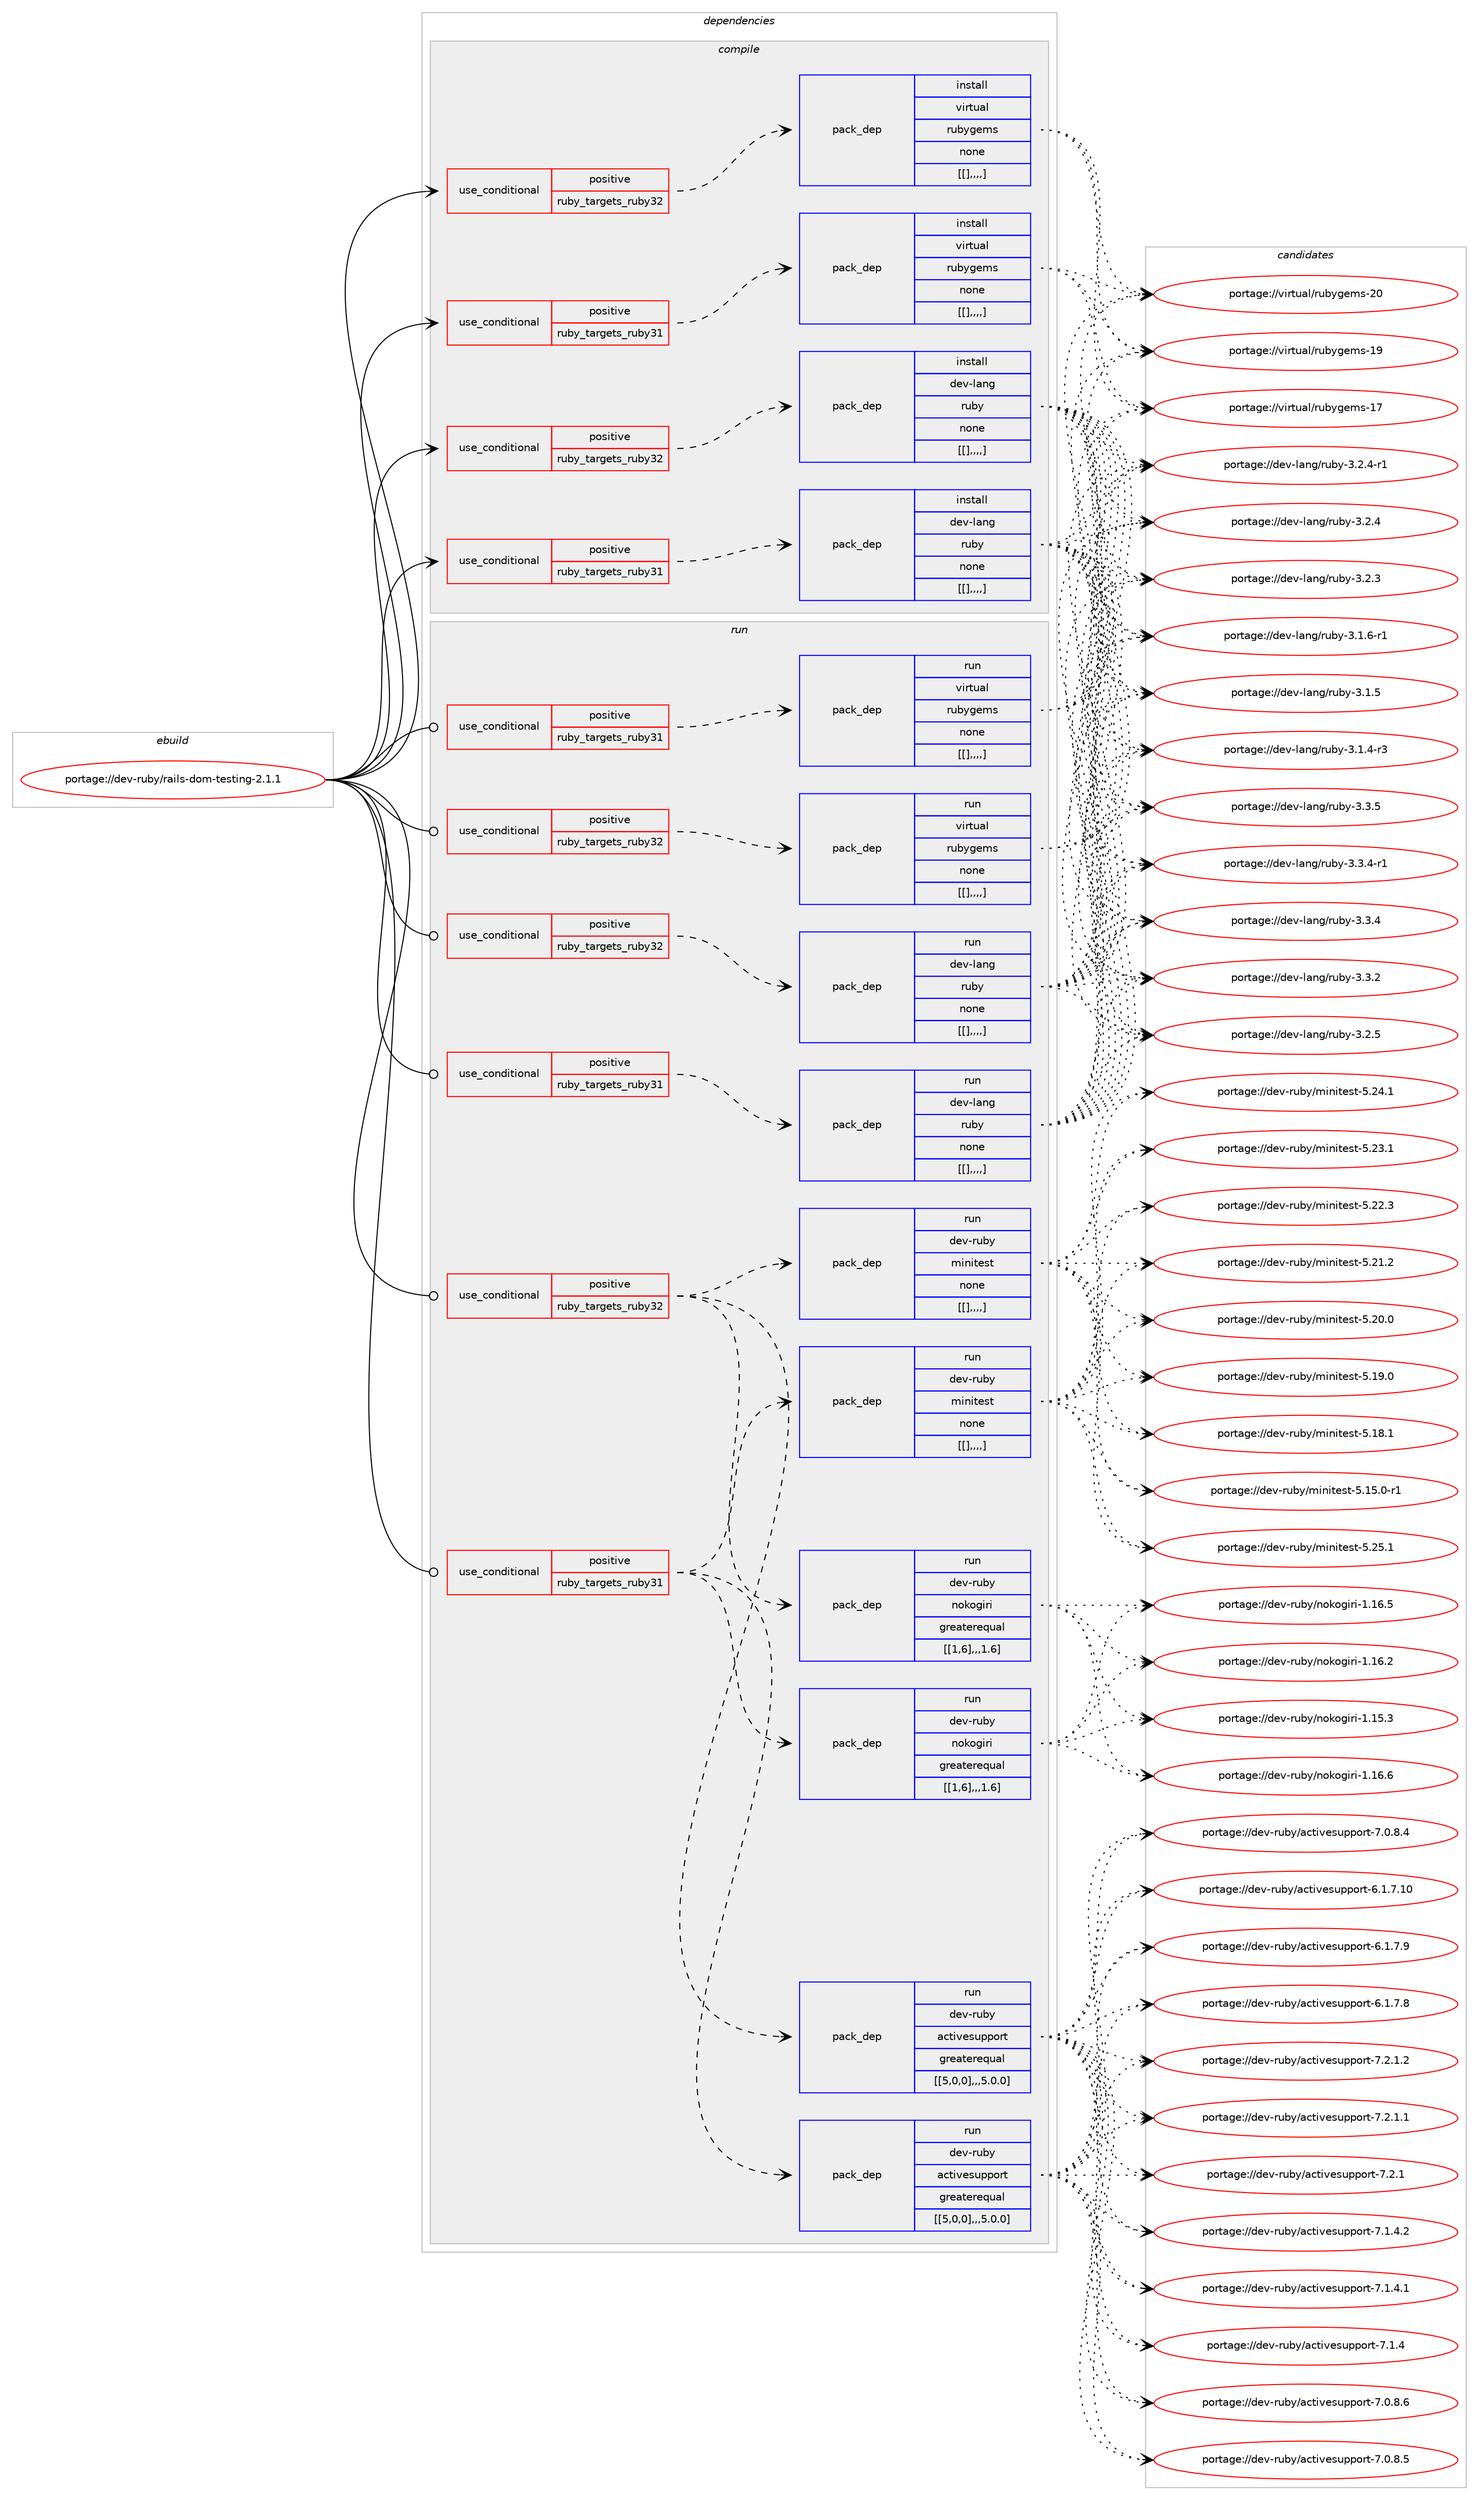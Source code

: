 digraph prolog {

# *************
# Graph options
# *************

newrank=true;
concentrate=true;
compound=true;
graph [rankdir=LR,fontname=Helvetica,fontsize=10,ranksep=1.5];#, ranksep=2.5, nodesep=0.2];
edge  [arrowhead=vee];
node  [fontname=Helvetica,fontsize=10];

# **********
# The ebuild
# **********

subgraph cluster_leftcol {
color=gray;
label=<<i>ebuild</i>>;
id [label="portage://dev-ruby/rails-dom-testing-2.1.1", color=red, width=4, href="../dev-ruby/rails-dom-testing-2.1.1.svg"];
}

# ****************
# The dependencies
# ****************

subgraph cluster_midcol {
color=gray;
label=<<i>dependencies</i>>;
subgraph cluster_compile {
fillcolor="#eeeeee";
style=filled;
label=<<i>compile</i>>;
subgraph cond57594 {
dependency206796 [label=<<TABLE BORDER="0" CELLBORDER="1" CELLSPACING="0" CELLPADDING="4"><TR><TD ROWSPAN="3" CELLPADDING="10">use_conditional</TD></TR><TR><TD>positive</TD></TR><TR><TD>ruby_targets_ruby31</TD></TR></TABLE>>, shape=none, color=red];
subgraph pack147755 {
dependency206802 [label=<<TABLE BORDER="0" CELLBORDER="1" CELLSPACING="0" CELLPADDING="4" WIDTH="220"><TR><TD ROWSPAN="6" CELLPADDING="30">pack_dep</TD></TR><TR><TD WIDTH="110">install</TD></TR><TR><TD>dev-lang</TD></TR><TR><TD>ruby</TD></TR><TR><TD>none</TD></TR><TR><TD>[[],,,,]</TD></TR></TABLE>>, shape=none, color=blue];
}
dependency206796:e -> dependency206802:w [weight=20,style="dashed",arrowhead="vee"];
}
id:e -> dependency206796:w [weight=20,style="solid",arrowhead="vee"];
subgraph cond57606 {
dependency206864 [label=<<TABLE BORDER="0" CELLBORDER="1" CELLSPACING="0" CELLPADDING="4"><TR><TD ROWSPAN="3" CELLPADDING="10">use_conditional</TD></TR><TR><TD>positive</TD></TR><TR><TD>ruby_targets_ruby31</TD></TR></TABLE>>, shape=none, color=red];
subgraph pack147813 {
dependency206904 [label=<<TABLE BORDER="0" CELLBORDER="1" CELLSPACING="0" CELLPADDING="4" WIDTH="220"><TR><TD ROWSPAN="6" CELLPADDING="30">pack_dep</TD></TR><TR><TD WIDTH="110">install</TD></TR><TR><TD>virtual</TD></TR><TR><TD>rubygems</TD></TR><TR><TD>none</TD></TR><TR><TD>[[],,,,]</TD></TR></TABLE>>, shape=none, color=blue];
}
dependency206864:e -> dependency206904:w [weight=20,style="dashed",arrowhead="vee"];
}
id:e -> dependency206864:w [weight=20,style="solid",arrowhead="vee"];
subgraph cond57652 {
dependency206909 [label=<<TABLE BORDER="0" CELLBORDER="1" CELLSPACING="0" CELLPADDING="4"><TR><TD ROWSPAN="3" CELLPADDING="10">use_conditional</TD></TR><TR><TD>positive</TD></TR><TR><TD>ruby_targets_ruby32</TD></TR></TABLE>>, shape=none, color=red];
subgraph pack147815 {
dependency206926 [label=<<TABLE BORDER="0" CELLBORDER="1" CELLSPACING="0" CELLPADDING="4" WIDTH="220"><TR><TD ROWSPAN="6" CELLPADDING="30">pack_dep</TD></TR><TR><TD WIDTH="110">install</TD></TR><TR><TD>dev-lang</TD></TR><TR><TD>ruby</TD></TR><TR><TD>none</TD></TR><TR><TD>[[],,,,]</TD></TR></TABLE>>, shape=none, color=blue];
}
dependency206909:e -> dependency206926:w [weight=20,style="dashed",arrowhead="vee"];
}
id:e -> dependency206909:w [weight=20,style="solid",arrowhead="vee"];
subgraph cond57663 {
dependency206965 [label=<<TABLE BORDER="0" CELLBORDER="1" CELLSPACING="0" CELLPADDING="4"><TR><TD ROWSPAN="3" CELLPADDING="10">use_conditional</TD></TR><TR><TD>positive</TD></TR><TR><TD>ruby_targets_ruby32</TD></TR></TABLE>>, shape=none, color=red];
subgraph pack147857 {
dependency207015 [label=<<TABLE BORDER="0" CELLBORDER="1" CELLSPACING="0" CELLPADDING="4" WIDTH="220"><TR><TD ROWSPAN="6" CELLPADDING="30">pack_dep</TD></TR><TR><TD WIDTH="110">install</TD></TR><TR><TD>virtual</TD></TR><TR><TD>rubygems</TD></TR><TR><TD>none</TD></TR><TR><TD>[[],,,,]</TD></TR></TABLE>>, shape=none, color=blue];
}
dependency206965:e -> dependency207015:w [weight=20,style="dashed",arrowhead="vee"];
}
id:e -> dependency206965:w [weight=20,style="solid",arrowhead="vee"];
}
subgraph cluster_compileandrun {
fillcolor="#eeeeee";
style=filled;
label=<<i>compile and run</i>>;
}
subgraph cluster_run {
fillcolor="#eeeeee";
style=filled;
label=<<i>run</i>>;
subgraph cond57708 {
dependency207053 [label=<<TABLE BORDER="0" CELLBORDER="1" CELLSPACING="0" CELLPADDING="4"><TR><TD ROWSPAN="3" CELLPADDING="10">use_conditional</TD></TR><TR><TD>positive</TD></TR><TR><TD>ruby_targets_ruby31</TD></TR></TABLE>>, shape=none, color=red];
subgraph pack147893 {
dependency207147 [label=<<TABLE BORDER="0" CELLBORDER="1" CELLSPACING="0" CELLPADDING="4" WIDTH="220"><TR><TD ROWSPAN="6" CELLPADDING="30">pack_dep</TD></TR><TR><TD WIDTH="110">run</TD></TR><TR><TD>dev-lang</TD></TR><TR><TD>ruby</TD></TR><TR><TD>none</TD></TR><TR><TD>[[],,,,]</TD></TR></TABLE>>, shape=none, color=blue];
}
dependency207053:e -> dependency207147:w [weight=20,style="dashed",arrowhead="vee"];
}
id:e -> dependency207053:w [weight=20,style="solid",arrowhead="odot"];
subgraph cond57758 {
dependency207204 [label=<<TABLE BORDER="0" CELLBORDER="1" CELLSPACING="0" CELLPADDING="4"><TR><TD ROWSPAN="3" CELLPADDING="10">use_conditional</TD></TR><TR><TD>positive</TD></TR><TR><TD>ruby_targets_ruby31</TD></TR></TABLE>>, shape=none, color=red];
subgraph pack148001 {
dependency207226 [label=<<TABLE BORDER="0" CELLBORDER="1" CELLSPACING="0" CELLPADDING="4" WIDTH="220"><TR><TD ROWSPAN="6" CELLPADDING="30">pack_dep</TD></TR><TR><TD WIDTH="110">run</TD></TR><TR><TD>dev-ruby</TD></TR><TR><TD>activesupport</TD></TR><TR><TD>greaterequal</TD></TR><TR><TD>[[5,0,0],,,5.0.0]</TD></TR></TABLE>>, shape=none, color=blue];
}
dependency207204:e -> dependency207226:w [weight=20,style="dashed",arrowhead="vee"];
subgraph pack148005 {
dependency207244 [label=<<TABLE BORDER="0" CELLBORDER="1" CELLSPACING="0" CELLPADDING="4" WIDTH="220"><TR><TD ROWSPAN="6" CELLPADDING="30">pack_dep</TD></TR><TR><TD WIDTH="110">run</TD></TR><TR><TD>dev-ruby</TD></TR><TR><TD>nokogiri</TD></TR><TR><TD>greaterequal</TD></TR><TR><TD>[[1,6],,,1.6]</TD></TR></TABLE>>, shape=none, color=blue];
}
dependency207204:e -> dependency207244:w [weight=20,style="dashed",arrowhead="vee"];
subgraph pack148022 {
dependency207295 [label=<<TABLE BORDER="0" CELLBORDER="1" CELLSPACING="0" CELLPADDING="4" WIDTH="220"><TR><TD ROWSPAN="6" CELLPADDING="30">pack_dep</TD></TR><TR><TD WIDTH="110">run</TD></TR><TR><TD>dev-ruby</TD></TR><TR><TD>minitest</TD></TR><TR><TD>none</TD></TR><TR><TD>[[],,,,]</TD></TR></TABLE>>, shape=none, color=blue];
}
dependency207204:e -> dependency207295:w [weight=20,style="dashed",arrowhead="vee"];
}
id:e -> dependency207204:w [weight=20,style="solid",arrowhead="odot"];
subgraph cond57823 {
dependency207359 [label=<<TABLE BORDER="0" CELLBORDER="1" CELLSPACING="0" CELLPADDING="4"><TR><TD ROWSPAN="3" CELLPADDING="10">use_conditional</TD></TR><TR><TD>positive</TD></TR><TR><TD>ruby_targets_ruby31</TD></TR></TABLE>>, shape=none, color=red];
subgraph pack148100 {
dependency207418 [label=<<TABLE BORDER="0" CELLBORDER="1" CELLSPACING="0" CELLPADDING="4" WIDTH="220"><TR><TD ROWSPAN="6" CELLPADDING="30">pack_dep</TD></TR><TR><TD WIDTH="110">run</TD></TR><TR><TD>virtual</TD></TR><TR><TD>rubygems</TD></TR><TR><TD>none</TD></TR><TR><TD>[[],,,,]</TD></TR></TABLE>>, shape=none, color=blue];
}
dependency207359:e -> dependency207418:w [weight=20,style="dashed",arrowhead="vee"];
}
id:e -> dependency207359:w [weight=20,style="solid",arrowhead="odot"];
subgraph cond57856 {
dependency207468 [label=<<TABLE BORDER="0" CELLBORDER="1" CELLSPACING="0" CELLPADDING="4"><TR><TD ROWSPAN="3" CELLPADDING="10">use_conditional</TD></TR><TR><TD>positive</TD></TR><TR><TD>ruby_targets_ruby32</TD></TR></TABLE>>, shape=none, color=red];
subgraph pack148167 {
dependency207470 [label=<<TABLE BORDER="0" CELLBORDER="1" CELLSPACING="0" CELLPADDING="4" WIDTH="220"><TR><TD ROWSPAN="6" CELLPADDING="30">pack_dep</TD></TR><TR><TD WIDTH="110">run</TD></TR><TR><TD>dev-lang</TD></TR><TR><TD>ruby</TD></TR><TR><TD>none</TD></TR><TR><TD>[[],,,,]</TD></TR></TABLE>>, shape=none, color=blue];
}
dependency207468:e -> dependency207470:w [weight=20,style="dashed",arrowhead="vee"];
}
id:e -> dependency207468:w [weight=20,style="solid",arrowhead="odot"];
subgraph cond57862 {
dependency207492 [label=<<TABLE BORDER="0" CELLBORDER="1" CELLSPACING="0" CELLPADDING="4"><TR><TD ROWSPAN="3" CELLPADDING="10">use_conditional</TD></TR><TR><TD>positive</TD></TR><TR><TD>ruby_targets_ruby32</TD></TR></TABLE>>, shape=none, color=red];
subgraph pack148229 {
dependency207574 [label=<<TABLE BORDER="0" CELLBORDER="1" CELLSPACING="0" CELLPADDING="4" WIDTH="220"><TR><TD ROWSPAN="6" CELLPADDING="30">pack_dep</TD></TR><TR><TD WIDTH="110">run</TD></TR><TR><TD>dev-ruby</TD></TR><TR><TD>activesupport</TD></TR><TR><TD>greaterequal</TD></TR><TR><TD>[[5,0,0],,,5.0.0]</TD></TR></TABLE>>, shape=none, color=blue];
}
dependency207492:e -> dependency207574:w [weight=20,style="dashed",arrowhead="vee"];
subgraph pack148236 {
dependency207579 [label=<<TABLE BORDER="0" CELLBORDER="1" CELLSPACING="0" CELLPADDING="4" WIDTH="220"><TR><TD ROWSPAN="6" CELLPADDING="30">pack_dep</TD></TR><TR><TD WIDTH="110">run</TD></TR><TR><TD>dev-ruby</TD></TR><TR><TD>nokogiri</TD></TR><TR><TD>greaterequal</TD></TR><TR><TD>[[1,6],,,1.6]</TD></TR></TABLE>>, shape=none, color=blue];
}
dependency207492:e -> dependency207579:w [weight=20,style="dashed",arrowhead="vee"];
subgraph pack148238 {
dependency207624 [label=<<TABLE BORDER="0" CELLBORDER="1" CELLSPACING="0" CELLPADDING="4" WIDTH="220"><TR><TD ROWSPAN="6" CELLPADDING="30">pack_dep</TD></TR><TR><TD WIDTH="110">run</TD></TR><TR><TD>dev-ruby</TD></TR><TR><TD>minitest</TD></TR><TR><TD>none</TD></TR><TR><TD>[[],,,,]</TD></TR></TABLE>>, shape=none, color=blue];
}
dependency207492:e -> dependency207624:w [weight=20,style="dashed",arrowhead="vee"];
}
id:e -> dependency207492:w [weight=20,style="solid",arrowhead="odot"];
subgraph cond57939 {
dependency207724 [label=<<TABLE BORDER="0" CELLBORDER="1" CELLSPACING="0" CELLPADDING="4"><TR><TD ROWSPAN="3" CELLPADDING="10">use_conditional</TD></TR><TR><TD>positive</TD></TR><TR><TD>ruby_targets_ruby32</TD></TR></TABLE>>, shape=none, color=red];
subgraph pack148334 {
dependency207735 [label=<<TABLE BORDER="0" CELLBORDER="1" CELLSPACING="0" CELLPADDING="4" WIDTH="220"><TR><TD ROWSPAN="6" CELLPADDING="30">pack_dep</TD></TR><TR><TD WIDTH="110">run</TD></TR><TR><TD>virtual</TD></TR><TR><TD>rubygems</TD></TR><TR><TD>none</TD></TR><TR><TD>[[],,,,]</TD></TR></TABLE>>, shape=none, color=blue];
}
dependency207724:e -> dependency207735:w [weight=20,style="dashed",arrowhead="vee"];
}
id:e -> dependency207724:w [weight=20,style="solid",arrowhead="odot"];
}
}

# **************
# The candidates
# **************

subgraph cluster_choices {
rank=same;
color=gray;
label=<<i>candidates</i>>;

subgraph choice147775 {
color=black;
nodesep=1;
choice10010111845108971101034711411798121455146514653 [label="portage://dev-lang/ruby-3.3.5", color=red, width=4,href="../dev-lang/ruby-3.3.5.svg"];
choice100101118451089711010347114117981214551465146524511449 [label="portage://dev-lang/ruby-3.3.4-r1", color=red, width=4,href="../dev-lang/ruby-3.3.4-r1.svg"];
choice10010111845108971101034711411798121455146514652 [label="portage://dev-lang/ruby-3.3.4", color=red, width=4,href="../dev-lang/ruby-3.3.4.svg"];
choice10010111845108971101034711411798121455146514650 [label="portage://dev-lang/ruby-3.3.2", color=red, width=4,href="../dev-lang/ruby-3.3.2.svg"];
choice10010111845108971101034711411798121455146504653 [label="portage://dev-lang/ruby-3.2.5", color=red, width=4,href="../dev-lang/ruby-3.2.5.svg"];
choice100101118451089711010347114117981214551465046524511449 [label="portage://dev-lang/ruby-3.2.4-r1", color=red, width=4,href="../dev-lang/ruby-3.2.4-r1.svg"];
choice10010111845108971101034711411798121455146504652 [label="portage://dev-lang/ruby-3.2.4", color=red, width=4,href="../dev-lang/ruby-3.2.4.svg"];
choice10010111845108971101034711411798121455146504651 [label="portage://dev-lang/ruby-3.2.3", color=red, width=4,href="../dev-lang/ruby-3.2.3.svg"];
choice100101118451089711010347114117981214551464946544511449 [label="portage://dev-lang/ruby-3.1.6-r1", color=red, width=4,href="../dev-lang/ruby-3.1.6-r1.svg"];
choice10010111845108971101034711411798121455146494653 [label="portage://dev-lang/ruby-3.1.5", color=red, width=4,href="../dev-lang/ruby-3.1.5.svg"];
choice100101118451089711010347114117981214551464946524511451 [label="portage://dev-lang/ruby-3.1.4-r3", color=red, width=4,href="../dev-lang/ruby-3.1.4-r3.svg"];
dependency206802:e -> choice10010111845108971101034711411798121455146514653:w [style=dotted,weight="100"];
dependency206802:e -> choice100101118451089711010347114117981214551465146524511449:w [style=dotted,weight="100"];
dependency206802:e -> choice10010111845108971101034711411798121455146514652:w [style=dotted,weight="100"];
dependency206802:e -> choice10010111845108971101034711411798121455146514650:w [style=dotted,weight="100"];
dependency206802:e -> choice10010111845108971101034711411798121455146504653:w [style=dotted,weight="100"];
dependency206802:e -> choice100101118451089711010347114117981214551465046524511449:w [style=dotted,weight="100"];
dependency206802:e -> choice10010111845108971101034711411798121455146504652:w [style=dotted,weight="100"];
dependency206802:e -> choice10010111845108971101034711411798121455146504651:w [style=dotted,weight="100"];
dependency206802:e -> choice100101118451089711010347114117981214551464946544511449:w [style=dotted,weight="100"];
dependency206802:e -> choice10010111845108971101034711411798121455146494653:w [style=dotted,weight="100"];
dependency206802:e -> choice100101118451089711010347114117981214551464946524511451:w [style=dotted,weight="100"];
}
subgraph choice147781 {
color=black;
nodesep=1;
choice118105114116117971084711411798121103101109115455048 [label="portage://virtual/rubygems-20", color=red, width=4,href="../virtual/rubygems-20.svg"];
choice118105114116117971084711411798121103101109115454957 [label="portage://virtual/rubygems-19", color=red, width=4,href="../virtual/rubygems-19.svg"];
choice118105114116117971084711411798121103101109115454955 [label="portage://virtual/rubygems-17", color=red, width=4,href="../virtual/rubygems-17.svg"];
dependency206904:e -> choice118105114116117971084711411798121103101109115455048:w [style=dotted,weight="100"];
dependency206904:e -> choice118105114116117971084711411798121103101109115454957:w [style=dotted,weight="100"];
dependency206904:e -> choice118105114116117971084711411798121103101109115454955:w [style=dotted,weight="100"];
}
subgraph choice147783 {
color=black;
nodesep=1;
choice10010111845108971101034711411798121455146514653 [label="portage://dev-lang/ruby-3.3.5", color=red, width=4,href="../dev-lang/ruby-3.3.5.svg"];
choice100101118451089711010347114117981214551465146524511449 [label="portage://dev-lang/ruby-3.3.4-r1", color=red, width=4,href="../dev-lang/ruby-3.3.4-r1.svg"];
choice10010111845108971101034711411798121455146514652 [label="portage://dev-lang/ruby-3.3.4", color=red, width=4,href="../dev-lang/ruby-3.3.4.svg"];
choice10010111845108971101034711411798121455146514650 [label="portage://dev-lang/ruby-3.3.2", color=red, width=4,href="../dev-lang/ruby-3.3.2.svg"];
choice10010111845108971101034711411798121455146504653 [label="portage://dev-lang/ruby-3.2.5", color=red, width=4,href="../dev-lang/ruby-3.2.5.svg"];
choice100101118451089711010347114117981214551465046524511449 [label="portage://dev-lang/ruby-3.2.4-r1", color=red, width=4,href="../dev-lang/ruby-3.2.4-r1.svg"];
choice10010111845108971101034711411798121455146504652 [label="portage://dev-lang/ruby-3.2.4", color=red, width=4,href="../dev-lang/ruby-3.2.4.svg"];
choice10010111845108971101034711411798121455146504651 [label="portage://dev-lang/ruby-3.2.3", color=red, width=4,href="../dev-lang/ruby-3.2.3.svg"];
choice100101118451089711010347114117981214551464946544511449 [label="portage://dev-lang/ruby-3.1.6-r1", color=red, width=4,href="../dev-lang/ruby-3.1.6-r1.svg"];
choice10010111845108971101034711411798121455146494653 [label="portage://dev-lang/ruby-3.1.5", color=red, width=4,href="../dev-lang/ruby-3.1.5.svg"];
choice100101118451089711010347114117981214551464946524511451 [label="portage://dev-lang/ruby-3.1.4-r3", color=red, width=4,href="../dev-lang/ruby-3.1.4-r3.svg"];
dependency206926:e -> choice10010111845108971101034711411798121455146514653:w [style=dotted,weight="100"];
dependency206926:e -> choice100101118451089711010347114117981214551465146524511449:w [style=dotted,weight="100"];
dependency206926:e -> choice10010111845108971101034711411798121455146514652:w [style=dotted,weight="100"];
dependency206926:e -> choice10010111845108971101034711411798121455146514650:w [style=dotted,weight="100"];
dependency206926:e -> choice10010111845108971101034711411798121455146504653:w [style=dotted,weight="100"];
dependency206926:e -> choice100101118451089711010347114117981214551465046524511449:w [style=dotted,weight="100"];
dependency206926:e -> choice10010111845108971101034711411798121455146504652:w [style=dotted,weight="100"];
dependency206926:e -> choice10010111845108971101034711411798121455146504651:w [style=dotted,weight="100"];
dependency206926:e -> choice100101118451089711010347114117981214551464946544511449:w [style=dotted,weight="100"];
dependency206926:e -> choice10010111845108971101034711411798121455146494653:w [style=dotted,weight="100"];
dependency206926:e -> choice100101118451089711010347114117981214551464946524511451:w [style=dotted,weight="100"];
}
subgraph choice147791 {
color=black;
nodesep=1;
choice118105114116117971084711411798121103101109115455048 [label="portage://virtual/rubygems-20", color=red, width=4,href="../virtual/rubygems-20.svg"];
choice118105114116117971084711411798121103101109115454957 [label="portage://virtual/rubygems-19", color=red, width=4,href="../virtual/rubygems-19.svg"];
choice118105114116117971084711411798121103101109115454955 [label="portage://virtual/rubygems-17", color=red, width=4,href="../virtual/rubygems-17.svg"];
dependency207015:e -> choice118105114116117971084711411798121103101109115455048:w [style=dotted,weight="100"];
dependency207015:e -> choice118105114116117971084711411798121103101109115454957:w [style=dotted,weight="100"];
dependency207015:e -> choice118105114116117971084711411798121103101109115454955:w [style=dotted,weight="100"];
}
subgraph choice147802 {
color=black;
nodesep=1;
choice10010111845108971101034711411798121455146514653 [label="portage://dev-lang/ruby-3.3.5", color=red, width=4,href="../dev-lang/ruby-3.3.5.svg"];
choice100101118451089711010347114117981214551465146524511449 [label="portage://dev-lang/ruby-3.3.4-r1", color=red, width=4,href="../dev-lang/ruby-3.3.4-r1.svg"];
choice10010111845108971101034711411798121455146514652 [label="portage://dev-lang/ruby-3.3.4", color=red, width=4,href="../dev-lang/ruby-3.3.4.svg"];
choice10010111845108971101034711411798121455146514650 [label="portage://dev-lang/ruby-3.3.2", color=red, width=4,href="../dev-lang/ruby-3.3.2.svg"];
choice10010111845108971101034711411798121455146504653 [label="portage://dev-lang/ruby-3.2.5", color=red, width=4,href="../dev-lang/ruby-3.2.5.svg"];
choice100101118451089711010347114117981214551465046524511449 [label="portage://dev-lang/ruby-3.2.4-r1", color=red, width=4,href="../dev-lang/ruby-3.2.4-r1.svg"];
choice10010111845108971101034711411798121455146504652 [label="portage://dev-lang/ruby-3.2.4", color=red, width=4,href="../dev-lang/ruby-3.2.4.svg"];
choice10010111845108971101034711411798121455146504651 [label="portage://dev-lang/ruby-3.2.3", color=red, width=4,href="../dev-lang/ruby-3.2.3.svg"];
choice100101118451089711010347114117981214551464946544511449 [label="portage://dev-lang/ruby-3.1.6-r1", color=red, width=4,href="../dev-lang/ruby-3.1.6-r1.svg"];
choice10010111845108971101034711411798121455146494653 [label="portage://dev-lang/ruby-3.1.5", color=red, width=4,href="../dev-lang/ruby-3.1.5.svg"];
choice100101118451089711010347114117981214551464946524511451 [label="portage://dev-lang/ruby-3.1.4-r3", color=red, width=4,href="../dev-lang/ruby-3.1.4-r3.svg"];
dependency207147:e -> choice10010111845108971101034711411798121455146514653:w [style=dotted,weight="100"];
dependency207147:e -> choice100101118451089711010347114117981214551465146524511449:w [style=dotted,weight="100"];
dependency207147:e -> choice10010111845108971101034711411798121455146514652:w [style=dotted,weight="100"];
dependency207147:e -> choice10010111845108971101034711411798121455146514650:w [style=dotted,weight="100"];
dependency207147:e -> choice10010111845108971101034711411798121455146504653:w [style=dotted,weight="100"];
dependency207147:e -> choice100101118451089711010347114117981214551465046524511449:w [style=dotted,weight="100"];
dependency207147:e -> choice10010111845108971101034711411798121455146504652:w [style=dotted,weight="100"];
dependency207147:e -> choice10010111845108971101034711411798121455146504651:w [style=dotted,weight="100"];
dependency207147:e -> choice100101118451089711010347114117981214551464946544511449:w [style=dotted,weight="100"];
dependency207147:e -> choice10010111845108971101034711411798121455146494653:w [style=dotted,weight="100"];
dependency207147:e -> choice100101118451089711010347114117981214551464946524511451:w [style=dotted,weight="100"];
}
subgraph choice147806 {
color=black;
nodesep=1;
choice10010111845114117981214797991161051181011151171121121111141164555465046494650 [label="portage://dev-ruby/activesupport-7.2.1.2", color=red, width=4,href="../dev-ruby/activesupport-7.2.1.2.svg"];
choice10010111845114117981214797991161051181011151171121121111141164555465046494649 [label="portage://dev-ruby/activesupport-7.2.1.1", color=red, width=4,href="../dev-ruby/activesupport-7.2.1.1.svg"];
choice1001011184511411798121479799116105118101115117112112111114116455546504649 [label="portage://dev-ruby/activesupport-7.2.1", color=red, width=4,href="../dev-ruby/activesupport-7.2.1.svg"];
choice10010111845114117981214797991161051181011151171121121111141164555464946524650 [label="portage://dev-ruby/activesupport-7.1.4.2", color=red, width=4,href="../dev-ruby/activesupport-7.1.4.2.svg"];
choice10010111845114117981214797991161051181011151171121121111141164555464946524649 [label="portage://dev-ruby/activesupport-7.1.4.1", color=red, width=4,href="../dev-ruby/activesupport-7.1.4.1.svg"];
choice1001011184511411798121479799116105118101115117112112111114116455546494652 [label="portage://dev-ruby/activesupport-7.1.4", color=red, width=4,href="../dev-ruby/activesupport-7.1.4.svg"];
choice10010111845114117981214797991161051181011151171121121111141164555464846564654 [label="portage://dev-ruby/activesupport-7.0.8.6", color=red, width=4,href="../dev-ruby/activesupport-7.0.8.6.svg"];
choice10010111845114117981214797991161051181011151171121121111141164555464846564653 [label="portage://dev-ruby/activesupport-7.0.8.5", color=red, width=4,href="../dev-ruby/activesupport-7.0.8.5.svg"];
choice10010111845114117981214797991161051181011151171121121111141164555464846564652 [label="portage://dev-ruby/activesupport-7.0.8.4", color=red, width=4,href="../dev-ruby/activesupport-7.0.8.4.svg"];
choice1001011184511411798121479799116105118101115117112112111114116455446494655464948 [label="portage://dev-ruby/activesupport-6.1.7.10", color=red, width=4,href="../dev-ruby/activesupport-6.1.7.10.svg"];
choice10010111845114117981214797991161051181011151171121121111141164554464946554657 [label="portage://dev-ruby/activesupport-6.1.7.9", color=red, width=4,href="../dev-ruby/activesupport-6.1.7.9.svg"];
choice10010111845114117981214797991161051181011151171121121111141164554464946554656 [label="portage://dev-ruby/activesupport-6.1.7.8", color=red, width=4,href="../dev-ruby/activesupport-6.1.7.8.svg"];
dependency207226:e -> choice10010111845114117981214797991161051181011151171121121111141164555465046494650:w [style=dotted,weight="100"];
dependency207226:e -> choice10010111845114117981214797991161051181011151171121121111141164555465046494649:w [style=dotted,weight="100"];
dependency207226:e -> choice1001011184511411798121479799116105118101115117112112111114116455546504649:w [style=dotted,weight="100"];
dependency207226:e -> choice10010111845114117981214797991161051181011151171121121111141164555464946524650:w [style=dotted,weight="100"];
dependency207226:e -> choice10010111845114117981214797991161051181011151171121121111141164555464946524649:w [style=dotted,weight="100"];
dependency207226:e -> choice1001011184511411798121479799116105118101115117112112111114116455546494652:w [style=dotted,weight="100"];
dependency207226:e -> choice10010111845114117981214797991161051181011151171121121111141164555464846564654:w [style=dotted,weight="100"];
dependency207226:e -> choice10010111845114117981214797991161051181011151171121121111141164555464846564653:w [style=dotted,weight="100"];
dependency207226:e -> choice10010111845114117981214797991161051181011151171121121111141164555464846564652:w [style=dotted,weight="100"];
dependency207226:e -> choice1001011184511411798121479799116105118101115117112112111114116455446494655464948:w [style=dotted,weight="100"];
dependency207226:e -> choice10010111845114117981214797991161051181011151171121121111141164554464946554657:w [style=dotted,weight="100"];
dependency207226:e -> choice10010111845114117981214797991161051181011151171121121111141164554464946554656:w [style=dotted,weight="100"];
}
subgraph choice147811 {
color=black;
nodesep=1;
choice10010111845114117981214711011110711110310511410545494649544654 [label="portage://dev-ruby/nokogiri-1.16.6", color=red, width=4,href="../dev-ruby/nokogiri-1.16.6.svg"];
choice10010111845114117981214711011110711110310511410545494649544653 [label="portage://dev-ruby/nokogiri-1.16.5", color=red, width=4,href="../dev-ruby/nokogiri-1.16.5.svg"];
choice10010111845114117981214711011110711110310511410545494649544650 [label="portage://dev-ruby/nokogiri-1.16.2", color=red, width=4,href="../dev-ruby/nokogiri-1.16.2.svg"];
choice10010111845114117981214711011110711110310511410545494649534651 [label="portage://dev-ruby/nokogiri-1.15.3", color=red, width=4,href="../dev-ruby/nokogiri-1.15.3.svg"];
dependency207244:e -> choice10010111845114117981214711011110711110310511410545494649544654:w [style=dotted,weight="100"];
dependency207244:e -> choice10010111845114117981214711011110711110310511410545494649544653:w [style=dotted,weight="100"];
dependency207244:e -> choice10010111845114117981214711011110711110310511410545494649544650:w [style=dotted,weight="100"];
dependency207244:e -> choice10010111845114117981214711011110711110310511410545494649534651:w [style=dotted,weight="100"];
}
subgraph choice147819 {
color=black;
nodesep=1;
choice10010111845114117981214710910511010511610111511645534650534649 [label="portage://dev-ruby/minitest-5.25.1", color=red, width=4,href="../dev-ruby/minitest-5.25.1.svg"];
choice10010111845114117981214710910511010511610111511645534650524649 [label="portage://dev-ruby/minitest-5.24.1", color=red, width=4,href="../dev-ruby/minitest-5.24.1.svg"];
choice10010111845114117981214710910511010511610111511645534650514649 [label="portage://dev-ruby/minitest-5.23.1", color=red, width=4,href="../dev-ruby/minitest-5.23.1.svg"];
choice10010111845114117981214710910511010511610111511645534650504651 [label="portage://dev-ruby/minitest-5.22.3", color=red, width=4,href="../dev-ruby/minitest-5.22.3.svg"];
choice10010111845114117981214710910511010511610111511645534650494650 [label="portage://dev-ruby/minitest-5.21.2", color=red, width=4,href="../dev-ruby/minitest-5.21.2.svg"];
choice10010111845114117981214710910511010511610111511645534650484648 [label="portage://dev-ruby/minitest-5.20.0", color=red, width=4,href="../dev-ruby/minitest-5.20.0.svg"];
choice10010111845114117981214710910511010511610111511645534649574648 [label="portage://dev-ruby/minitest-5.19.0", color=red, width=4,href="../dev-ruby/minitest-5.19.0.svg"];
choice10010111845114117981214710910511010511610111511645534649564649 [label="portage://dev-ruby/minitest-5.18.1", color=red, width=4,href="../dev-ruby/minitest-5.18.1.svg"];
choice100101118451141179812147109105110105116101115116455346495346484511449 [label="portage://dev-ruby/minitest-5.15.0-r1", color=red, width=4,href="../dev-ruby/minitest-5.15.0-r1.svg"];
dependency207295:e -> choice10010111845114117981214710910511010511610111511645534650534649:w [style=dotted,weight="100"];
dependency207295:e -> choice10010111845114117981214710910511010511610111511645534650524649:w [style=dotted,weight="100"];
dependency207295:e -> choice10010111845114117981214710910511010511610111511645534650514649:w [style=dotted,weight="100"];
dependency207295:e -> choice10010111845114117981214710910511010511610111511645534650504651:w [style=dotted,weight="100"];
dependency207295:e -> choice10010111845114117981214710910511010511610111511645534650494650:w [style=dotted,weight="100"];
dependency207295:e -> choice10010111845114117981214710910511010511610111511645534650484648:w [style=dotted,weight="100"];
dependency207295:e -> choice10010111845114117981214710910511010511610111511645534649574648:w [style=dotted,weight="100"];
dependency207295:e -> choice10010111845114117981214710910511010511610111511645534649564649:w [style=dotted,weight="100"];
dependency207295:e -> choice100101118451141179812147109105110105116101115116455346495346484511449:w [style=dotted,weight="100"];
}
subgraph choice147826 {
color=black;
nodesep=1;
choice118105114116117971084711411798121103101109115455048 [label="portage://virtual/rubygems-20", color=red, width=4,href="../virtual/rubygems-20.svg"];
choice118105114116117971084711411798121103101109115454957 [label="portage://virtual/rubygems-19", color=red, width=4,href="../virtual/rubygems-19.svg"];
choice118105114116117971084711411798121103101109115454955 [label="portage://virtual/rubygems-17", color=red, width=4,href="../virtual/rubygems-17.svg"];
dependency207418:e -> choice118105114116117971084711411798121103101109115455048:w [style=dotted,weight="100"];
dependency207418:e -> choice118105114116117971084711411798121103101109115454957:w [style=dotted,weight="100"];
dependency207418:e -> choice118105114116117971084711411798121103101109115454955:w [style=dotted,weight="100"];
}
subgraph choice147832 {
color=black;
nodesep=1;
choice10010111845108971101034711411798121455146514653 [label="portage://dev-lang/ruby-3.3.5", color=red, width=4,href="../dev-lang/ruby-3.3.5.svg"];
choice100101118451089711010347114117981214551465146524511449 [label="portage://dev-lang/ruby-3.3.4-r1", color=red, width=4,href="../dev-lang/ruby-3.3.4-r1.svg"];
choice10010111845108971101034711411798121455146514652 [label="portage://dev-lang/ruby-3.3.4", color=red, width=4,href="../dev-lang/ruby-3.3.4.svg"];
choice10010111845108971101034711411798121455146514650 [label="portage://dev-lang/ruby-3.3.2", color=red, width=4,href="../dev-lang/ruby-3.3.2.svg"];
choice10010111845108971101034711411798121455146504653 [label="portage://dev-lang/ruby-3.2.5", color=red, width=4,href="../dev-lang/ruby-3.2.5.svg"];
choice100101118451089711010347114117981214551465046524511449 [label="portage://dev-lang/ruby-3.2.4-r1", color=red, width=4,href="../dev-lang/ruby-3.2.4-r1.svg"];
choice10010111845108971101034711411798121455146504652 [label="portage://dev-lang/ruby-3.2.4", color=red, width=4,href="../dev-lang/ruby-3.2.4.svg"];
choice10010111845108971101034711411798121455146504651 [label="portage://dev-lang/ruby-3.2.3", color=red, width=4,href="../dev-lang/ruby-3.2.3.svg"];
choice100101118451089711010347114117981214551464946544511449 [label="portage://dev-lang/ruby-3.1.6-r1", color=red, width=4,href="../dev-lang/ruby-3.1.6-r1.svg"];
choice10010111845108971101034711411798121455146494653 [label="portage://dev-lang/ruby-3.1.5", color=red, width=4,href="../dev-lang/ruby-3.1.5.svg"];
choice100101118451089711010347114117981214551464946524511451 [label="portage://dev-lang/ruby-3.1.4-r3", color=red, width=4,href="../dev-lang/ruby-3.1.4-r3.svg"];
dependency207470:e -> choice10010111845108971101034711411798121455146514653:w [style=dotted,weight="100"];
dependency207470:e -> choice100101118451089711010347114117981214551465146524511449:w [style=dotted,weight="100"];
dependency207470:e -> choice10010111845108971101034711411798121455146514652:w [style=dotted,weight="100"];
dependency207470:e -> choice10010111845108971101034711411798121455146514650:w [style=dotted,weight="100"];
dependency207470:e -> choice10010111845108971101034711411798121455146504653:w [style=dotted,weight="100"];
dependency207470:e -> choice100101118451089711010347114117981214551465046524511449:w [style=dotted,weight="100"];
dependency207470:e -> choice10010111845108971101034711411798121455146504652:w [style=dotted,weight="100"];
dependency207470:e -> choice10010111845108971101034711411798121455146504651:w [style=dotted,weight="100"];
dependency207470:e -> choice100101118451089711010347114117981214551464946544511449:w [style=dotted,weight="100"];
dependency207470:e -> choice10010111845108971101034711411798121455146494653:w [style=dotted,weight="100"];
dependency207470:e -> choice100101118451089711010347114117981214551464946524511451:w [style=dotted,weight="100"];
}
subgraph choice147835 {
color=black;
nodesep=1;
choice10010111845114117981214797991161051181011151171121121111141164555465046494650 [label="portage://dev-ruby/activesupport-7.2.1.2", color=red, width=4,href="../dev-ruby/activesupport-7.2.1.2.svg"];
choice10010111845114117981214797991161051181011151171121121111141164555465046494649 [label="portage://dev-ruby/activesupport-7.2.1.1", color=red, width=4,href="../dev-ruby/activesupport-7.2.1.1.svg"];
choice1001011184511411798121479799116105118101115117112112111114116455546504649 [label="portage://dev-ruby/activesupport-7.2.1", color=red, width=4,href="../dev-ruby/activesupport-7.2.1.svg"];
choice10010111845114117981214797991161051181011151171121121111141164555464946524650 [label="portage://dev-ruby/activesupport-7.1.4.2", color=red, width=4,href="../dev-ruby/activesupport-7.1.4.2.svg"];
choice10010111845114117981214797991161051181011151171121121111141164555464946524649 [label="portage://dev-ruby/activesupport-7.1.4.1", color=red, width=4,href="../dev-ruby/activesupport-7.1.4.1.svg"];
choice1001011184511411798121479799116105118101115117112112111114116455546494652 [label="portage://dev-ruby/activesupport-7.1.4", color=red, width=4,href="../dev-ruby/activesupport-7.1.4.svg"];
choice10010111845114117981214797991161051181011151171121121111141164555464846564654 [label="portage://dev-ruby/activesupport-7.0.8.6", color=red, width=4,href="../dev-ruby/activesupport-7.0.8.6.svg"];
choice10010111845114117981214797991161051181011151171121121111141164555464846564653 [label="portage://dev-ruby/activesupport-7.0.8.5", color=red, width=4,href="../dev-ruby/activesupport-7.0.8.5.svg"];
choice10010111845114117981214797991161051181011151171121121111141164555464846564652 [label="portage://dev-ruby/activesupport-7.0.8.4", color=red, width=4,href="../dev-ruby/activesupport-7.0.8.4.svg"];
choice1001011184511411798121479799116105118101115117112112111114116455446494655464948 [label="portage://dev-ruby/activesupport-6.1.7.10", color=red, width=4,href="../dev-ruby/activesupport-6.1.7.10.svg"];
choice10010111845114117981214797991161051181011151171121121111141164554464946554657 [label="portage://dev-ruby/activesupport-6.1.7.9", color=red, width=4,href="../dev-ruby/activesupport-6.1.7.9.svg"];
choice10010111845114117981214797991161051181011151171121121111141164554464946554656 [label="portage://dev-ruby/activesupport-6.1.7.8", color=red, width=4,href="../dev-ruby/activesupport-6.1.7.8.svg"];
dependency207574:e -> choice10010111845114117981214797991161051181011151171121121111141164555465046494650:w [style=dotted,weight="100"];
dependency207574:e -> choice10010111845114117981214797991161051181011151171121121111141164555465046494649:w [style=dotted,weight="100"];
dependency207574:e -> choice1001011184511411798121479799116105118101115117112112111114116455546504649:w [style=dotted,weight="100"];
dependency207574:e -> choice10010111845114117981214797991161051181011151171121121111141164555464946524650:w [style=dotted,weight="100"];
dependency207574:e -> choice10010111845114117981214797991161051181011151171121121111141164555464946524649:w [style=dotted,weight="100"];
dependency207574:e -> choice1001011184511411798121479799116105118101115117112112111114116455546494652:w [style=dotted,weight="100"];
dependency207574:e -> choice10010111845114117981214797991161051181011151171121121111141164555464846564654:w [style=dotted,weight="100"];
dependency207574:e -> choice10010111845114117981214797991161051181011151171121121111141164555464846564653:w [style=dotted,weight="100"];
dependency207574:e -> choice10010111845114117981214797991161051181011151171121121111141164555464846564652:w [style=dotted,weight="100"];
dependency207574:e -> choice1001011184511411798121479799116105118101115117112112111114116455446494655464948:w [style=dotted,weight="100"];
dependency207574:e -> choice10010111845114117981214797991161051181011151171121121111141164554464946554657:w [style=dotted,weight="100"];
dependency207574:e -> choice10010111845114117981214797991161051181011151171121121111141164554464946554656:w [style=dotted,weight="100"];
}
subgraph choice147840 {
color=black;
nodesep=1;
choice10010111845114117981214711011110711110310511410545494649544654 [label="portage://dev-ruby/nokogiri-1.16.6", color=red, width=4,href="../dev-ruby/nokogiri-1.16.6.svg"];
choice10010111845114117981214711011110711110310511410545494649544653 [label="portage://dev-ruby/nokogiri-1.16.5", color=red, width=4,href="../dev-ruby/nokogiri-1.16.5.svg"];
choice10010111845114117981214711011110711110310511410545494649544650 [label="portage://dev-ruby/nokogiri-1.16.2", color=red, width=4,href="../dev-ruby/nokogiri-1.16.2.svg"];
choice10010111845114117981214711011110711110310511410545494649534651 [label="portage://dev-ruby/nokogiri-1.15.3", color=red, width=4,href="../dev-ruby/nokogiri-1.15.3.svg"];
dependency207579:e -> choice10010111845114117981214711011110711110310511410545494649544654:w [style=dotted,weight="100"];
dependency207579:e -> choice10010111845114117981214711011110711110310511410545494649544653:w [style=dotted,weight="100"];
dependency207579:e -> choice10010111845114117981214711011110711110310511410545494649544650:w [style=dotted,weight="100"];
dependency207579:e -> choice10010111845114117981214711011110711110310511410545494649534651:w [style=dotted,weight="100"];
}
subgraph choice147851 {
color=black;
nodesep=1;
choice10010111845114117981214710910511010511610111511645534650534649 [label="portage://dev-ruby/minitest-5.25.1", color=red, width=4,href="../dev-ruby/minitest-5.25.1.svg"];
choice10010111845114117981214710910511010511610111511645534650524649 [label="portage://dev-ruby/minitest-5.24.1", color=red, width=4,href="../dev-ruby/minitest-5.24.1.svg"];
choice10010111845114117981214710910511010511610111511645534650514649 [label="portage://dev-ruby/minitest-5.23.1", color=red, width=4,href="../dev-ruby/minitest-5.23.1.svg"];
choice10010111845114117981214710910511010511610111511645534650504651 [label="portage://dev-ruby/minitest-5.22.3", color=red, width=4,href="../dev-ruby/minitest-5.22.3.svg"];
choice10010111845114117981214710910511010511610111511645534650494650 [label="portage://dev-ruby/minitest-5.21.2", color=red, width=4,href="../dev-ruby/minitest-5.21.2.svg"];
choice10010111845114117981214710910511010511610111511645534650484648 [label="portage://dev-ruby/minitest-5.20.0", color=red, width=4,href="../dev-ruby/minitest-5.20.0.svg"];
choice10010111845114117981214710910511010511610111511645534649574648 [label="portage://dev-ruby/minitest-5.19.0", color=red, width=4,href="../dev-ruby/minitest-5.19.0.svg"];
choice10010111845114117981214710910511010511610111511645534649564649 [label="portage://dev-ruby/minitest-5.18.1", color=red, width=4,href="../dev-ruby/minitest-5.18.1.svg"];
choice100101118451141179812147109105110105116101115116455346495346484511449 [label="portage://dev-ruby/minitest-5.15.0-r1", color=red, width=4,href="../dev-ruby/minitest-5.15.0-r1.svg"];
dependency207624:e -> choice10010111845114117981214710910511010511610111511645534650534649:w [style=dotted,weight="100"];
dependency207624:e -> choice10010111845114117981214710910511010511610111511645534650524649:w [style=dotted,weight="100"];
dependency207624:e -> choice10010111845114117981214710910511010511610111511645534650514649:w [style=dotted,weight="100"];
dependency207624:e -> choice10010111845114117981214710910511010511610111511645534650504651:w [style=dotted,weight="100"];
dependency207624:e -> choice10010111845114117981214710910511010511610111511645534650494650:w [style=dotted,weight="100"];
dependency207624:e -> choice10010111845114117981214710910511010511610111511645534650484648:w [style=dotted,weight="100"];
dependency207624:e -> choice10010111845114117981214710910511010511610111511645534649574648:w [style=dotted,weight="100"];
dependency207624:e -> choice10010111845114117981214710910511010511610111511645534649564649:w [style=dotted,weight="100"];
dependency207624:e -> choice100101118451141179812147109105110105116101115116455346495346484511449:w [style=dotted,weight="100"];
}
subgraph choice147854 {
color=black;
nodesep=1;
choice118105114116117971084711411798121103101109115455048 [label="portage://virtual/rubygems-20", color=red, width=4,href="../virtual/rubygems-20.svg"];
choice118105114116117971084711411798121103101109115454957 [label="portage://virtual/rubygems-19", color=red, width=4,href="../virtual/rubygems-19.svg"];
choice118105114116117971084711411798121103101109115454955 [label="portage://virtual/rubygems-17", color=red, width=4,href="../virtual/rubygems-17.svg"];
dependency207735:e -> choice118105114116117971084711411798121103101109115455048:w [style=dotted,weight="100"];
dependency207735:e -> choice118105114116117971084711411798121103101109115454957:w [style=dotted,weight="100"];
dependency207735:e -> choice118105114116117971084711411798121103101109115454955:w [style=dotted,weight="100"];
}
}

}
